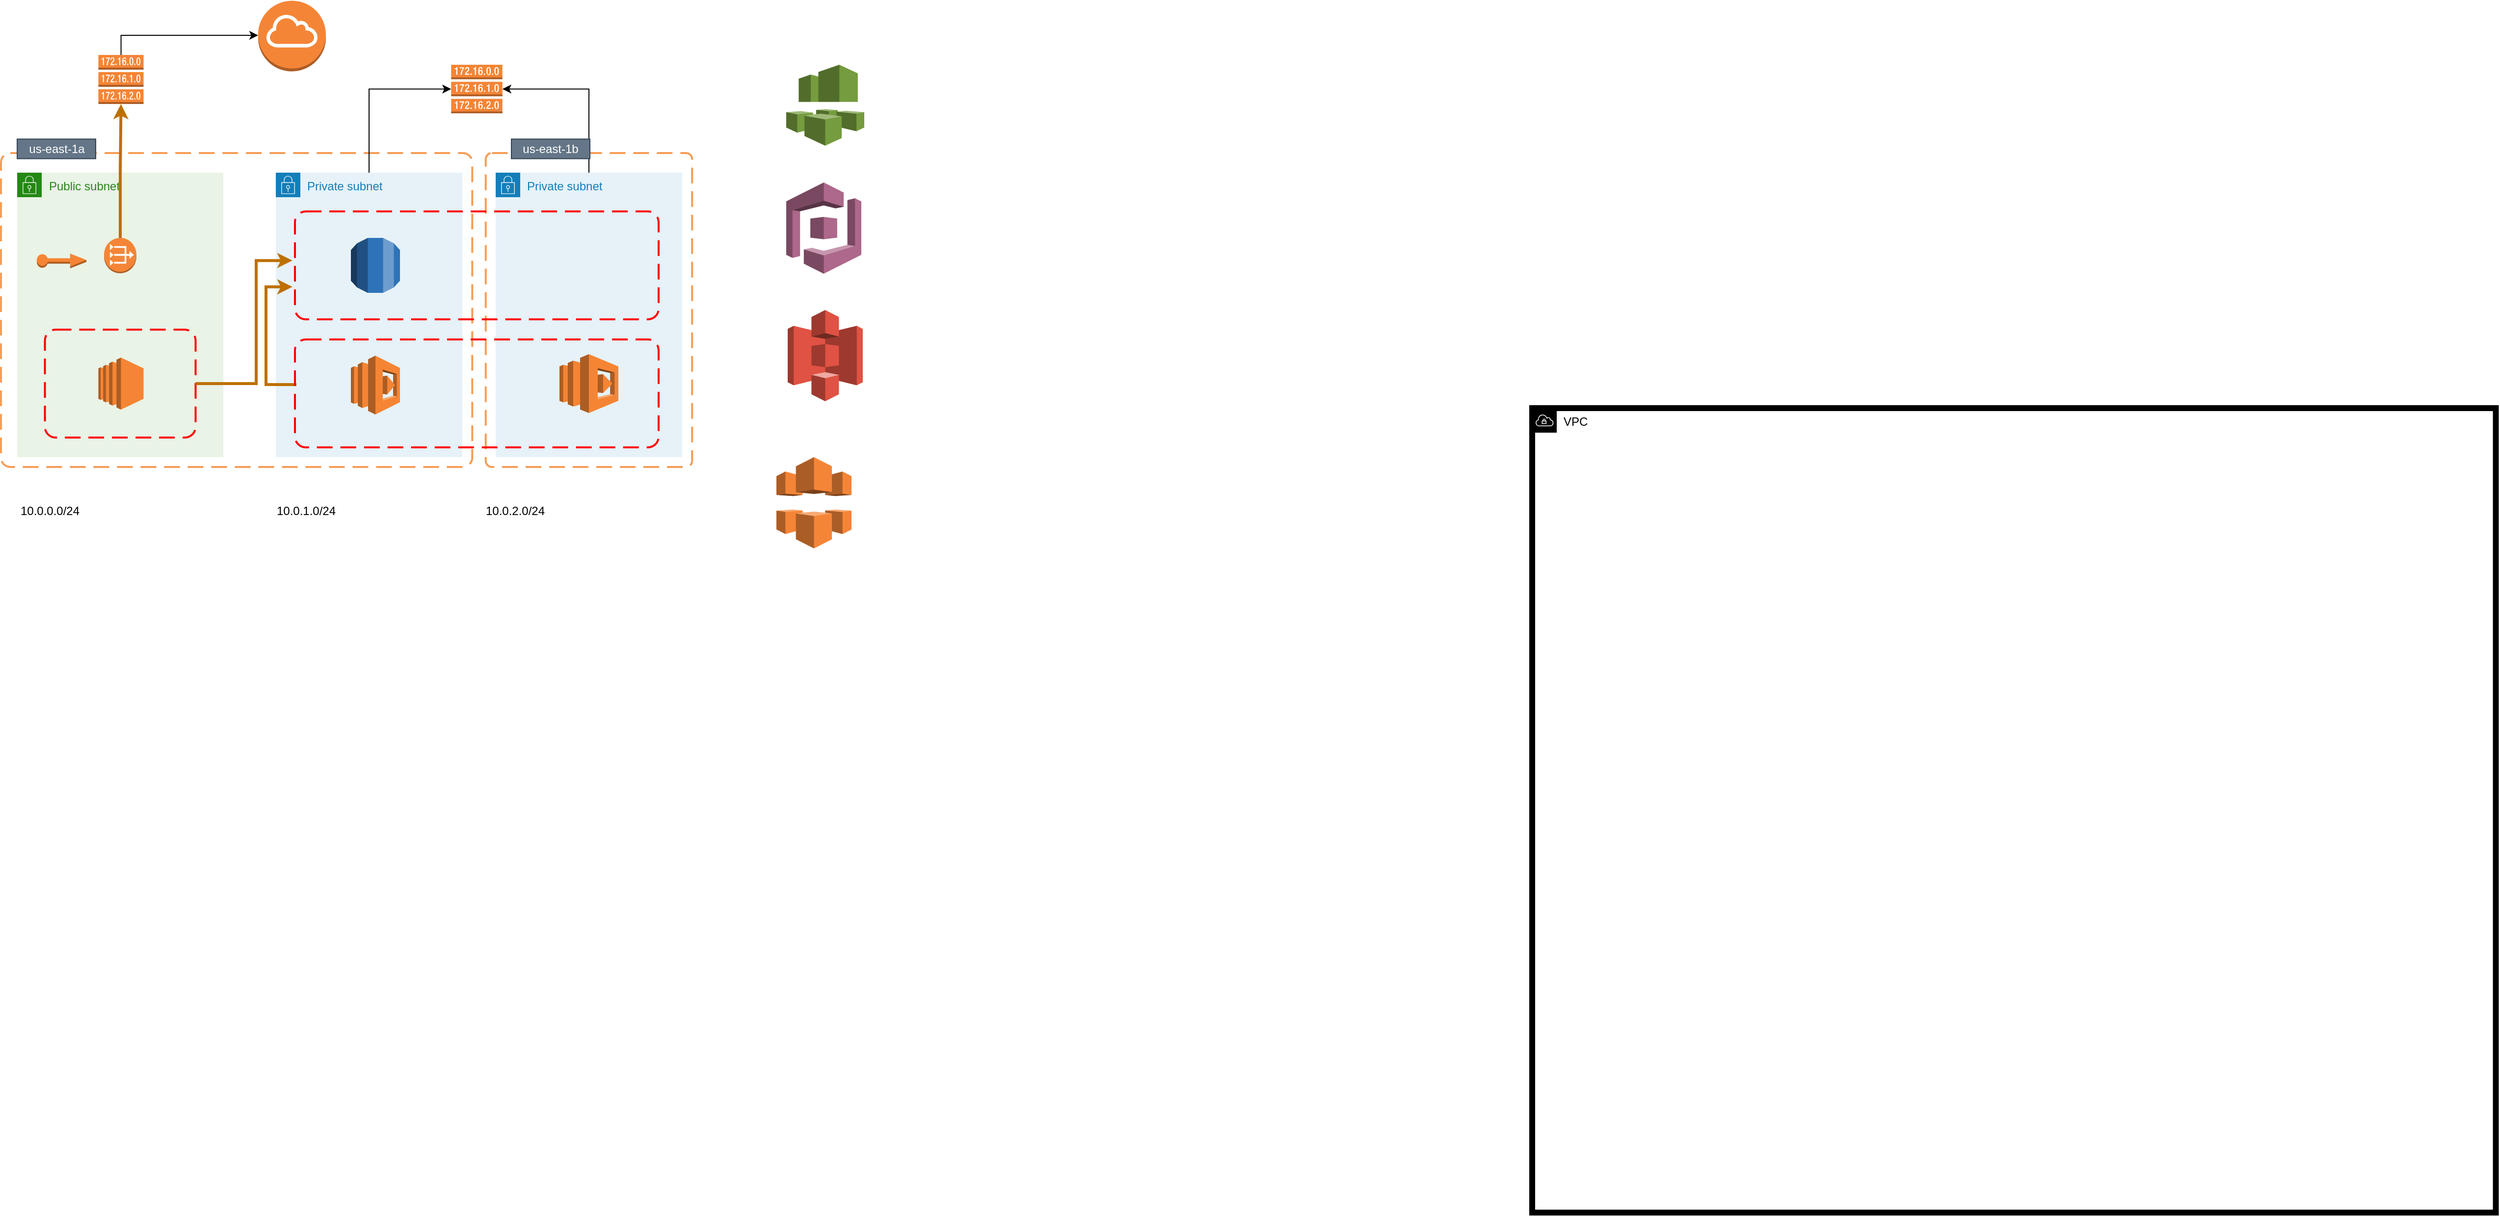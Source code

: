 <mxfile version="14.4.3" type="device"><diagram id="79B9tlmsqGTh1D3DdXJI" name="ACME Diagram"><mxGraphModel dx="1955" dy="668" grid="1" gridSize="10" guides="1" tooltips="1" connect="1" arrows="1" fold="1" page="1" pageScale="1" pageWidth="827" pageHeight="1169" math="0" shadow="0"><root><mxCell id="0"/><mxCell id="1" parent="0"/><mxCell id="6AXqKsSlTVGJSSD1UK3N-28" value="" style="rounded=1;arcSize=3;dashed=1;strokeColor=#F59D56;fillColor=none;gradientColor=none;dashPattern=8 4;strokeWidth=2;" vertex="1" parent="1"><mxGeometry x="403.87" y="220" width="210.25" height="320" as="geometry"/></mxCell><mxCell id="6AXqKsSlTVGJSSD1UK3N-27" value="" style="rounded=1;arcSize=3;dashed=1;strokeColor=#F59D56;fillColor=none;gradientColor=none;dashPattern=8 4;strokeWidth=2;" vertex="1" parent="1"><mxGeometry x="-90" y="220" width="480.13" height="320" as="geometry"/></mxCell><mxCell id="6AXqKsSlTVGJSSD1UK3N-2" value="Public subnet" style="points=[[0,0],[0.25,0],[0.5,0],[0.75,0],[1,0],[1,0.25],[1,0.5],[1,0.75],[1,1],[0.75,1],[0.5,1],[0.25,1],[0,1],[0,0.75],[0,0.5],[0,0.25]];outlineConnect=0;gradientColor=none;html=1;whiteSpace=wrap;fontSize=12;fontStyle=0;shape=mxgraph.aws4.group;grIcon=mxgraph.aws4.group_security_group;grStroke=0;strokeColor=#248814;fillColor=#E9F3E6;verticalAlign=top;align=left;spacingLeft=30;fontColor=#248814;dashed=0;" vertex="1" parent="1"><mxGeometry x="-73.5" y="240" width="210" height="290" as="geometry"/></mxCell><mxCell id="6AXqKsSlTVGJSSD1UK3N-34" value="" style="rounded=1;arcSize=10;dashed=1;strokeColor=#ff0000;fillColor=none;gradientColor=none;dashPattern=8 4;strokeWidth=2;" vertex="1" parent="1"><mxGeometry x="-45.25" y="400" width="153.5" height="110" as="geometry"/></mxCell><mxCell id="6AXqKsSlTVGJSSD1UK3N-7" value="Private subnet" style="points=[[0,0],[0.25,0],[0.5,0],[0.75,0],[1,0],[1,0.25],[1,0.5],[1,0.75],[1,1],[0.75,1],[0.5,1],[0.25,1],[0,1],[0,0.75],[0,0.5],[0,0.25]];outlineConnect=0;gradientColor=none;html=1;whiteSpace=wrap;fontSize=12;fontStyle=0;shape=mxgraph.aws4.group;grIcon=mxgraph.aws4.group_security_group;grStroke=0;strokeColor=#147EBA;fillColor=#E6F2F8;verticalAlign=top;align=left;spacingLeft=30;fontColor=#147EBA;dashed=0;" vertex="1" parent="1"><mxGeometry x="414" y="240" width="190" height="290" as="geometry"/></mxCell><mxCell id="6AXqKsSlTVGJSSD1UK3N-5" value="Private subnet" style="points=[[0,0],[0.25,0],[0.5,0],[0.75,0],[1,0],[1,0.25],[1,0.5],[1,0.75],[1,1],[0.75,1],[0.5,1],[0.25,1],[0,1],[0,0.75],[0,0.5],[0,0.25]];outlineConnect=0;gradientColor=none;html=1;whiteSpace=wrap;fontSize=12;fontStyle=0;shape=mxgraph.aws4.group;grIcon=mxgraph.aws4.group_security_group;grStroke=0;strokeColor=#147EBA;fillColor=#E6F2F8;verticalAlign=top;align=left;spacingLeft=30;fontColor=#147EBA;dashed=0;" vertex="1" parent="1"><mxGeometry x="190" y="240" width="190" height="290" as="geometry"/></mxCell><mxCell id="6AXqKsSlTVGJSSD1UK3N-36" style="edgeStyle=orthogonalEdgeStyle;rounded=0;orthogonalLoop=1;jettySize=auto;html=1;strokeWidth=3;entryX=-0.007;entryY=0.699;entryDx=0;entryDy=0;entryPerimeter=0;fillColor=#f0a30a;strokeColor=#BD7000;exitX=0.004;exitY=0.418;exitDx=0;exitDy=0;exitPerimeter=0;" edge="1" parent="1" source="6AXqKsSlTVGJSSD1UK3N-25" target="6AXqKsSlTVGJSSD1UK3N-26"><mxGeometry relative="1" as="geometry"><Array as="points"><mxPoint x="180" y="456"/><mxPoint x="180" y="356"/></Array></mxGeometry></mxCell><mxCell id="6AXqKsSlTVGJSSD1UK3N-26" value="" style="rounded=1;arcSize=10;dashed=1;strokeColor=#ff0000;fillColor=none;gradientColor=none;dashPattern=8 4;strokeWidth=2;" vertex="1" parent="1"><mxGeometry x="209.5" y="279.5" width="370.5" height="110" as="geometry"/></mxCell><mxCell id="6AXqKsSlTVGJSSD1UK3N-1" value="VPC" style="outlineConnect=0;html=1;whiteSpace=wrap;fontSize=12;fontStyle=0;shape=mxgraph.aws4.group;grIcon=mxgraph.aws4.group_vpc;verticalAlign=top;align=left;spacingLeft=30;dashed=0;strokeWidth=6;" vertex="1" parent="1"><mxGeometry x="1470" y="480" width="981.75" height="820" as="geometry"/></mxCell><mxCell id="6AXqKsSlTVGJSSD1UK3N-3" value="" style="outlineConnect=0;dashed=0;verticalLabelPosition=bottom;verticalAlign=top;align=center;html=1;shape=mxgraph.aws3.internet_gateway;fillColor=#F58536;gradientColor=none;" vertex="1" parent="1"><mxGeometry x="172" y="64.75" width="69" height="72" as="geometry"/></mxCell><mxCell id="6AXqKsSlTVGJSSD1UK3N-4" value="" style="outlineConnect=0;dashed=0;verticalLabelPosition=bottom;verticalAlign=top;align=center;html=1;shape=mxgraph.aws3.vpc_nat_gateway;fillColor=#F58536;gradientColor=none;" vertex="1" parent="1"><mxGeometry x="15" y="306.5" width="33" height="36" as="geometry"/></mxCell><mxCell id="6AXqKsSlTVGJSSD1UK3N-16" style="edgeStyle=orthogonalEdgeStyle;rounded=0;orthogonalLoop=1;jettySize=auto;html=1;entryX=0;entryY=0.5;entryDx=0;entryDy=0;entryPerimeter=0;" edge="1" parent="1" source="6AXqKsSlTVGJSSD1UK3N-5" target="6AXqKsSlTVGJSSD1UK3N-12"><mxGeometry relative="1" as="geometry"/></mxCell><mxCell id="6AXqKsSlTVGJSSD1UK3N-6" value="" style="outlineConnect=0;dashed=0;verticalLabelPosition=bottom;verticalAlign=top;align=center;html=1;shape=mxgraph.aws3.rds;fillColor=#2E73B8;gradientColor=none;" vertex="1" parent="1"><mxGeometry x="266.5" y="306.5" width="50" height="56" as="geometry"/></mxCell><mxCell id="6AXqKsSlTVGJSSD1UK3N-17" style="edgeStyle=orthogonalEdgeStyle;rounded=0;orthogonalLoop=1;jettySize=auto;html=1;entryX=1;entryY=0.5;entryDx=0;entryDy=0;entryPerimeter=0;" edge="1" parent="1" source="6AXqKsSlTVGJSSD1UK3N-7" target="6AXqKsSlTVGJSSD1UK3N-12"><mxGeometry relative="1" as="geometry"/></mxCell><mxCell id="6AXqKsSlTVGJSSD1UK3N-9" value="" style="outlineConnect=0;dashed=0;verticalLabelPosition=bottom;verticalAlign=top;align=center;html=1;shape=mxgraph.aws3.lambda;fillColor=#F58534;gradientColor=none;" vertex="1" parent="1"><mxGeometry x="266.5" y="426.5" width="50" height="60" as="geometry"/></mxCell><mxCell id="6AXqKsSlTVGJSSD1UK3N-10" value="" style="outlineConnect=0;dashed=0;verticalLabelPosition=bottom;verticalAlign=top;align=center;html=1;shape=mxgraph.aws3.lambda;fillColor=#F58534;gradientColor=none;" vertex="1" parent="1"><mxGeometry x="478.99" y="425" width="60" height="60" as="geometry"/></mxCell><mxCell id="6AXqKsSlTVGJSSD1UK3N-13" style="edgeStyle=orthogonalEdgeStyle;rounded=0;orthogonalLoop=1;jettySize=auto;html=1;" edge="1" parent="1" source="6AXqKsSlTVGJSSD1UK3N-11" target="6AXqKsSlTVGJSSD1UK3N-3"><mxGeometry relative="1" as="geometry"><mxPoint x="31.5" y="-30" as="targetPoint"/><Array as="points"><mxPoint x="32" y="100"/></Array></mxGeometry></mxCell><mxCell id="6AXqKsSlTVGJSSD1UK3N-11" value="" style="outlineConnect=0;dashed=0;verticalLabelPosition=bottom;verticalAlign=top;align=center;html=1;shape=mxgraph.aws3.route_table;fillColor=#F58536;gradientColor=none;" vertex="1" parent="1"><mxGeometry x="9.25" y="120" width="46" height="50" as="geometry"/></mxCell><mxCell id="6AXqKsSlTVGJSSD1UK3N-12" value="" style="outlineConnect=0;dashed=0;verticalLabelPosition=bottom;verticalAlign=top;align=center;html=1;shape=mxgraph.aws3.route_table;fillColor=#F58536;gradientColor=none;" vertex="1" parent="1"><mxGeometry x="368.63" y="130" width="52.25" height="49.5" as="geometry"/></mxCell><mxCell id="6AXqKsSlTVGJSSD1UK3N-18" value="" style="outlineConnect=0;dashed=0;verticalLabelPosition=bottom;verticalAlign=top;align=center;html=1;shape=mxgraph.aws3.elastic_ip;fillColor=#F58534;gradientColor=none;" vertex="1" parent="1"><mxGeometry x="-53.5" y="322.5" width="50.5" height="15" as="geometry"/></mxCell><mxCell id="6AXqKsSlTVGJSSD1UK3N-19" value="" style="outlineConnect=0;dashed=0;verticalLabelPosition=bottom;verticalAlign=top;align=center;html=1;shape=mxgraph.aws3.ec2;fillColor=#F58534;gradientColor=none;" vertex="1" parent="1"><mxGeometry x="9.25" y="428.5" width="46" height="53" as="geometry"/></mxCell><mxCell id="6AXqKsSlTVGJSSD1UK3N-20" value="" style="outlineConnect=0;dashed=0;verticalLabelPosition=bottom;verticalAlign=top;align=center;html=1;shape=mxgraph.aws3.ec2_systems_manager;fillColor=#759C3E;gradientColor=none;" vertex="1" parent="1"><mxGeometry x="710" y="130" width="79.5" height="82.5" as="geometry"/></mxCell><mxCell id="6AXqKsSlTVGJSSD1UK3N-21" value="" style="outlineConnect=0;dashed=0;verticalLabelPosition=bottom;verticalAlign=top;align=center;html=1;shape=mxgraph.aws3.cognito;fillColor=#AD688B;gradientColor=none;strokeWidth=6;" vertex="1" parent="1"><mxGeometry x="710" y="250" width="76.5" height="93" as="geometry"/></mxCell><mxCell id="6AXqKsSlTVGJSSD1UK3N-23" value="" style="outlineConnect=0;dashed=0;verticalLabelPosition=bottom;verticalAlign=top;align=center;html=1;shape=mxgraph.aws3.s3;fillColor=#E05243;gradientColor=none;strokeWidth=6;" vertex="1" parent="1"><mxGeometry x="711.5" y="380" width="76.5" height="93" as="geometry"/></mxCell><mxCell id="6AXqKsSlTVGJSSD1UK3N-24" value="" style="outlineConnect=0;dashed=0;verticalLabelPosition=bottom;verticalAlign=top;align=center;html=1;shape=mxgraph.aws3.cloudfront;fillColor=#F58536;gradientColor=none;strokeWidth=6;" vertex="1" parent="1"><mxGeometry x="700" y="530" width="76.5" height="93" as="geometry"/></mxCell><mxCell id="6AXqKsSlTVGJSSD1UK3N-29" value="10.0.0.0/24" style="text;html=1;strokeColor=none;fillColor=none;align=center;verticalAlign=middle;whiteSpace=wrap;rounded=0;" vertex="1" parent="1"><mxGeometry x="-60" y="575" width="40" height="20" as="geometry"/></mxCell><mxCell id="6AXqKsSlTVGJSSD1UK3N-30" value="10.0.1.0/24" style="text;html=1;strokeColor=none;fillColor=none;align=center;verticalAlign=middle;whiteSpace=wrap;rounded=0;" vertex="1" parent="1"><mxGeometry x="201" y="575" width="40" height="20" as="geometry"/></mxCell><mxCell id="6AXqKsSlTVGJSSD1UK3N-31" value="10.0.2.0/24" style="text;html=1;strokeColor=none;fillColor=none;align=center;verticalAlign=middle;whiteSpace=wrap;rounded=0;" vertex="1" parent="1"><mxGeometry x="414" y="575" width="40" height="20" as="geometry"/></mxCell><mxCell id="6AXqKsSlTVGJSSD1UK3N-32" value="us-east-1a" style="text;html=1;align=center;verticalAlign=middle;whiteSpace=wrap;rounded=0;fillColor=#647687;strokeColor=#314354;fontColor=#ffffff;" vertex="1" parent="1"><mxGeometry x="-73.5" y="205.75" width="80" height="20" as="geometry"/></mxCell><mxCell id="6AXqKsSlTVGJSSD1UK3N-33" value="us-east-1b" style="text;html=1;align=center;verticalAlign=middle;whiteSpace=wrap;rounded=0;fillColor=#647687;strokeColor=#314354;fontColor=#ffffff;" vertex="1" parent="1"><mxGeometry x="430" y="205.75" width="80" height="20" as="geometry"/></mxCell><mxCell id="6AXqKsSlTVGJSSD1UK3N-35" style="edgeStyle=orthogonalEdgeStyle;rounded=0;orthogonalLoop=1;jettySize=auto;html=1;entryX=-0.007;entryY=0.455;entryDx=0;entryDy=0;entryPerimeter=0;fillColor=#f0a30a;strokeColor=#BD7000;strokeWidth=3;" edge="1" parent="1" source="6AXqKsSlTVGJSSD1UK3N-34" target="6AXqKsSlTVGJSSD1UK3N-26"><mxGeometry relative="1" as="geometry"><Array as="points"><mxPoint x="170" y="455"/><mxPoint x="170" y="330"/></Array></mxGeometry></mxCell><mxCell id="6AXqKsSlTVGJSSD1UK3N-25" value="" style="rounded=1;arcSize=10;dashed=1;strokeColor=#ff0000;fillColor=none;gradientColor=none;dashPattern=8 4;strokeWidth=2;" vertex="1" parent="1"><mxGeometry x="209.5" y="410" width="370.5" height="110" as="geometry"/></mxCell><mxCell id="6AXqKsSlTVGJSSD1UK3N-14" style="edgeStyle=orthogonalEdgeStyle;rounded=0;orthogonalLoop=1;jettySize=auto;html=1;fillColor=#f0a30a;strokeColor=#BD7000;strokeWidth=3;" edge="1" parent="1" source="6AXqKsSlTVGJSSD1UK3N-4" target="6AXqKsSlTVGJSSD1UK3N-11"><mxGeometry relative="1" as="geometry"/></mxCell></root></mxGraphModel></diagram></mxfile>